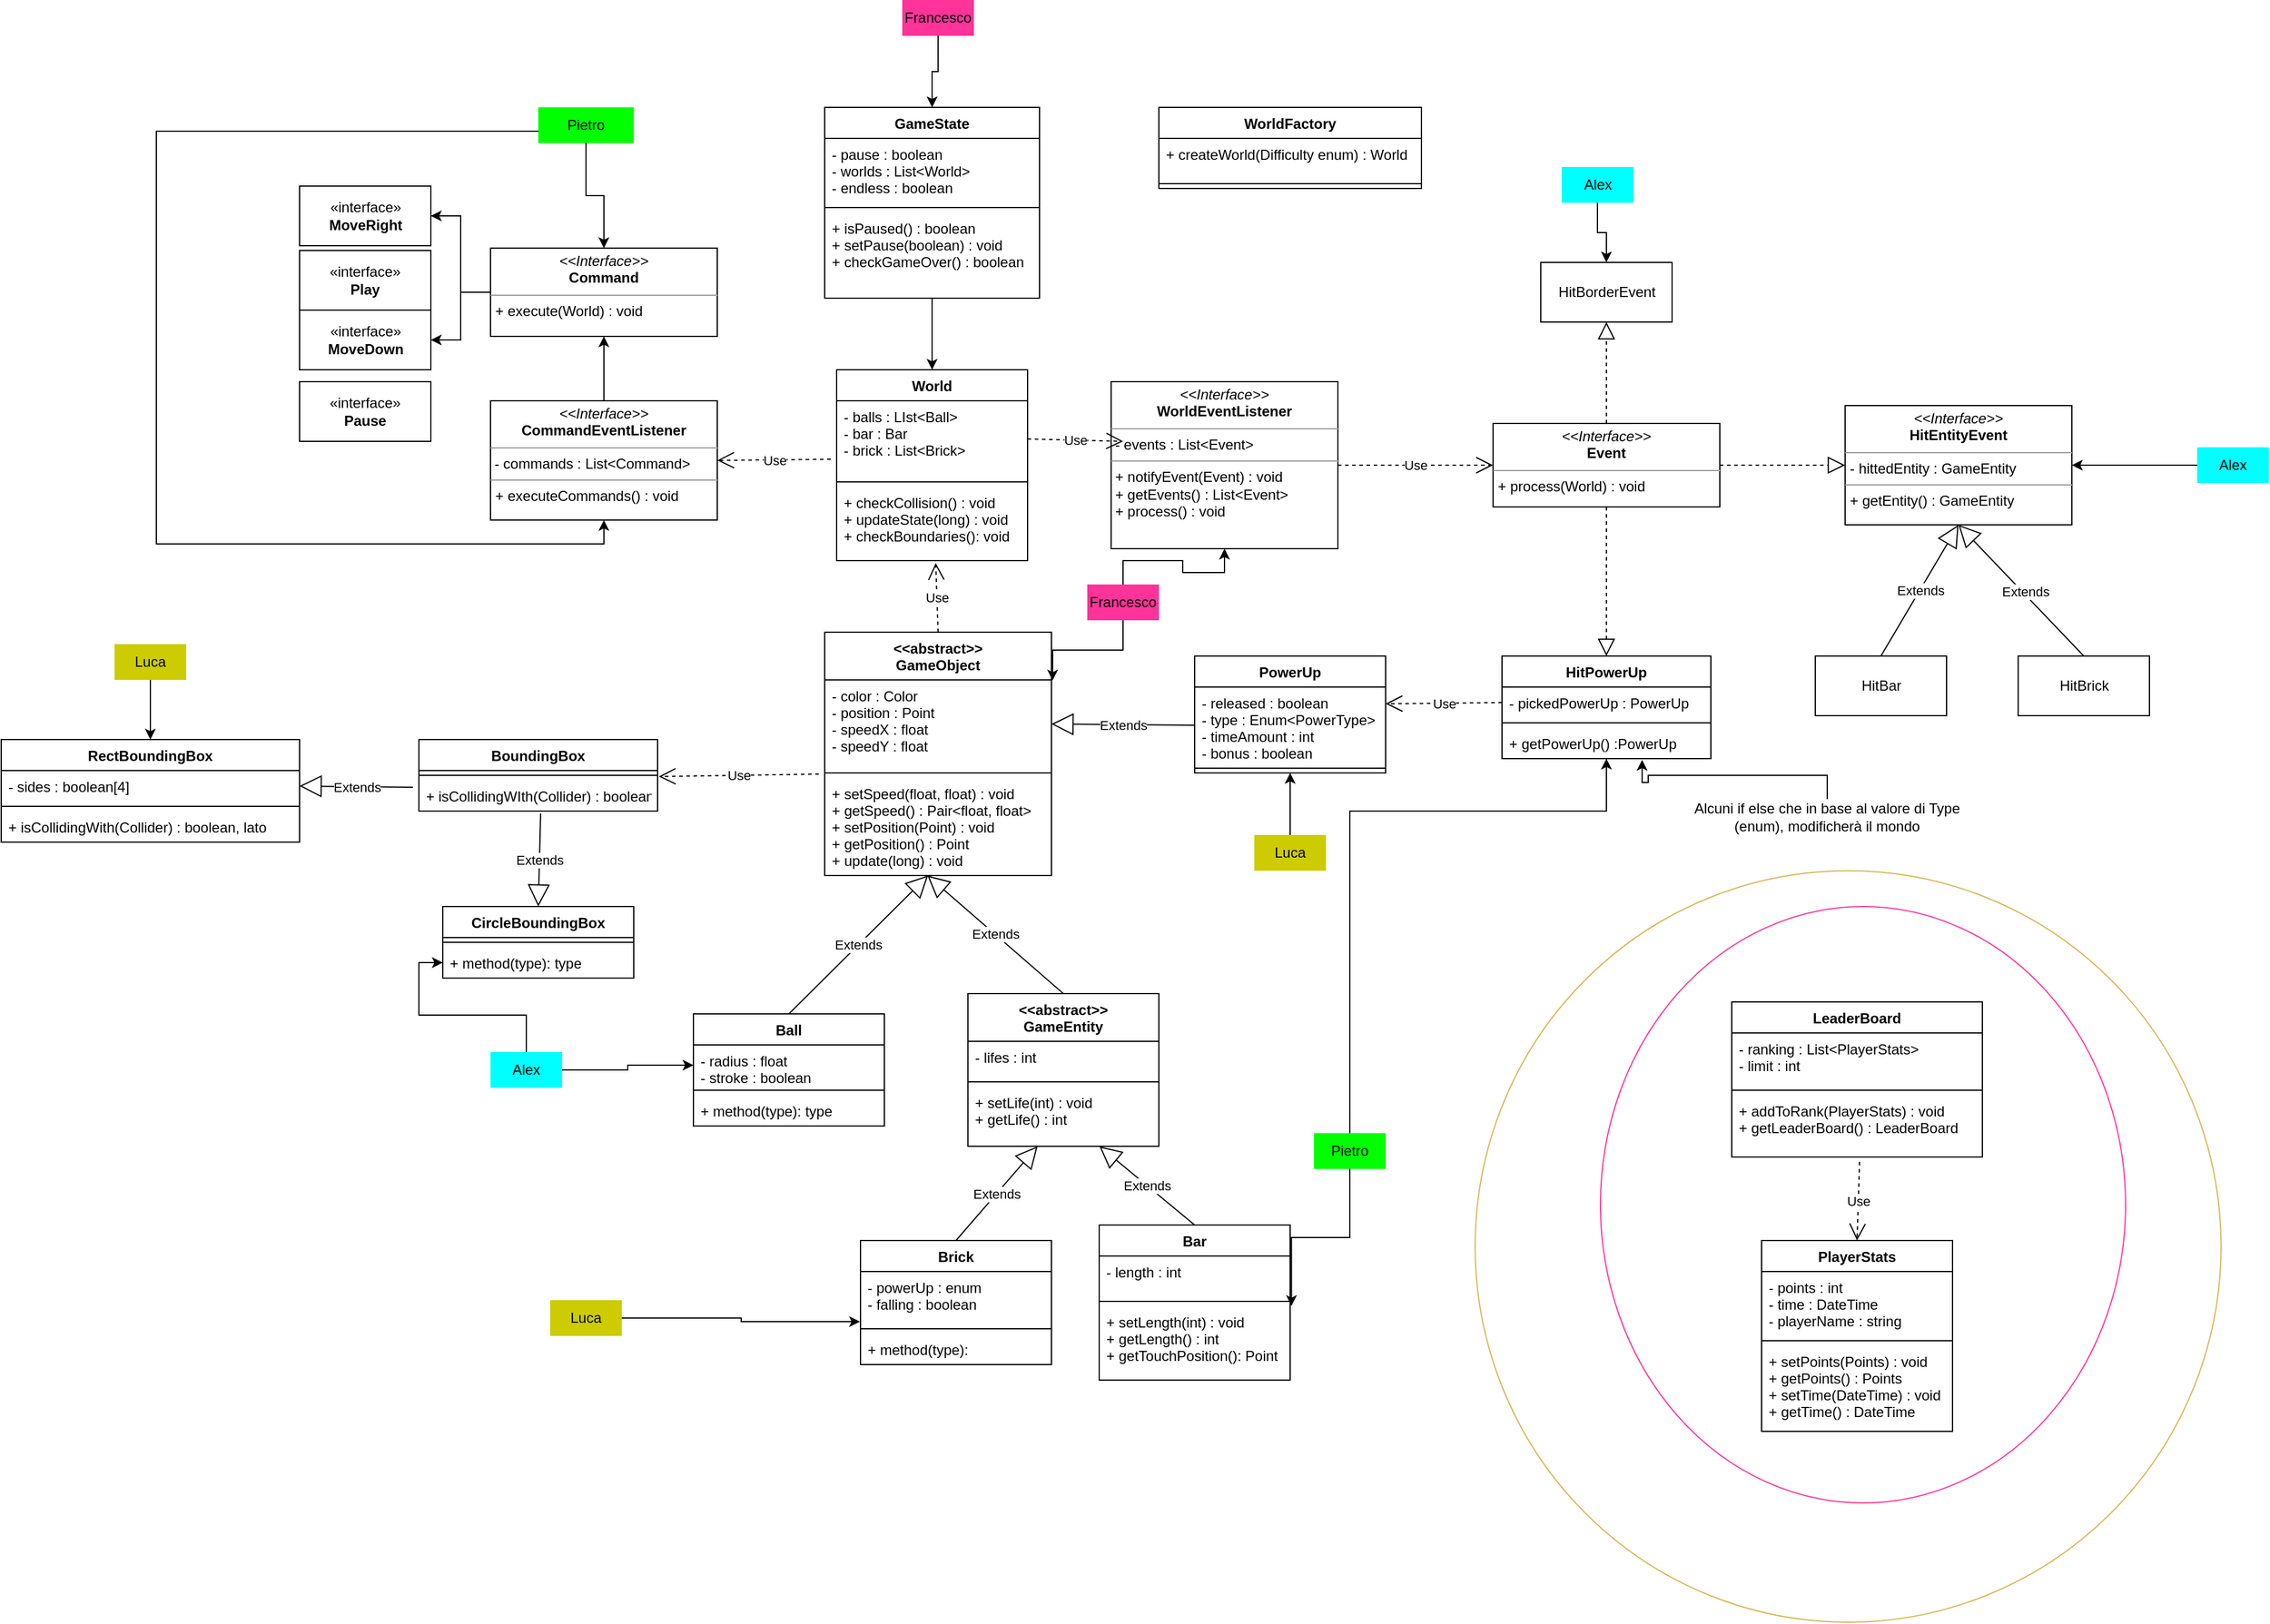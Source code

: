 <mxfile version="21.0.7" type="device"><diagram id="C5RBs43oDa-KdzZeNtuy" name="Page-1"><mxGraphModel dx="1861" dy="1583" grid="1" gridSize="10" guides="1" tooltips="1" connect="1" arrows="1" fold="1" page="1" pageScale="1" pageWidth="827" pageHeight="1169" math="0" shadow="0"><root><mxCell id="WIyWlLk6GJQsqaUBKTNV-0"/><mxCell id="WIyWlLk6GJQsqaUBKTNV-1" parent="WIyWlLk6GJQsqaUBKTNV-0"/><mxCell id="uUV1-nk6Dl47tZg2HMWH-4" value="Ball" style="swimlane;fontStyle=1;align=center;verticalAlign=top;childLayout=stackLayout;horizontal=1;startSize=26;horizontalStack=0;resizeParent=1;resizeParentMax=0;resizeLast=0;collapsible=1;marginBottom=0;" parent="WIyWlLk6GJQsqaUBKTNV-1" vertex="1"><mxGeometry x="-160" y="60" width="160" height="94" as="geometry"/></mxCell><mxCell id="uUV1-nk6Dl47tZg2HMWH-5" value="- radius : float&#xA;- stroke : boolean" style="text;strokeColor=none;fillColor=none;align=left;verticalAlign=top;spacingLeft=4;spacingRight=4;overflow=hidden;rotatable=0;points=[[0,0.5],[1,0.5]];portConstraint=eastwest;" parent="uUV1-nk6Dl47tZg2HMWH-4" vertex="1"><mxGeometry y="26" width="160" height="34" as="geometry"/></mxCell><mxCell id="uUV1-nk6Dl47tZg2HMWH-6" value="" style="line;strokeWidth=1;fillColor=none;align=left;verticalAlign=middle;spacingTop=-1;spacingLeft=3;spacingRight=3;rotatable=0;labelPosition=right;points=[];portConstraint=eastwest;strokeColor=inherit;" parent="uUV1-nk6Dl47tZg2HMWH-4" vertex="1"><mxGeometry y="60" width="160" height="8" as="geometry"/></mxCell><mxCell id="uUV1-nk6Dl47tZg2HMWH-7" value="+ method(type): type" style="text;strokeColor=none;fillColor=none;align=left;verticalAlign=top;spacingLeft=4;spacingRight=4;overflow=hidden;rotatable=0;points=[[0,0.5],[1,0.5]];portConstraint=eastwest;" parent="uUV1-nk6Dl47tZg2HMWH-4" vertex="1"><mxGeometry y="68" width="160" height="26" as="geometry"/></mxCell><mxCell id="uUV1-nk6Dl47tZg2HMWH-8" value="Bar" style="swimlane;fontStyle=1;align=center;verticalAlign=top;childLayout=stackLayout;horizontal=1;startSize=26;horizontalStack=0;resizeParent=1;resizeParentMax=0;resizeLast=0;collapsible=1;marginBottom=0;" parent="WIyWlLk6GJQsqaUBKTNV-1" vertex="1"><mxGeometry x="180" y="237" width="160" height="130" as="geometry"/></mxCell><mxCell id="uUV1-nk6Dl47tZg2HMWH-9" value="- length : int" style="text;strokeColor=none;fillColor=none;align=left;verticalAlign=top;spacingLeft=4;spacingRight=4;overflow=hidden;rotatable=0;points=[[0,0.5],[1,0.5]];portConstraint=eastwest;" parent="uUV1-nk6Dl47tZg2HMWH-8" vertex="1"><mxGeometry y="26" width="160" height="34" as="geometry"/></mxCell><mxCell id="uUV1-nk6Dl47tZg2HMWH-10" value="" style="line;strokeWidth=1;fillColor=none;align=left;verticalAlign=middle;spacingTop=-1;spacingLeft=3;spacingRight=3;rotatable=0;labelPosition=right;points=[];portConstraint=eastwest;strokeColor=inherit;" parent="uUV1-nk6Dl47tZg2HMWH-8" vertex="1"><mxGeometry y="60" width="160" height="8" as="geometry"/></mxCell><mxCell id="uUV1-nk6Dl47tZg2HMWH-11" value="+ setLength(int) : void&#xA;+ getLength() : int&#xA;+ getTouchPosition(): Point&#xA;" style="text;strokeColor=none;fillColor=none;align=left;verticalAlign=top;spacingLeft=4;spacingRight=4;overflow=hidden;rotatable=0;points=[[0,0.5],[1,0.5]];portConstraint=eastwest;" parent="uUV1-nk6Dl47tZg2HMWH-8" vertex="1"><mxGeometry y="68" width="160" height="62" as="geometry"/></mxCell><mxCell id="uUV1-nk6Dl47tZg2HMWH-12" value="Brick" style="swimlane;fontStyle=1;align=center;verticalAlign=top;childLayout=stackLayout;horizontal=1;startSize=26;horizontalStack=0;resizeParent=1;resizeParentMax=0;resizeLast=0;collapsible=1;marginBottom=0;" parent="WIyWlLk6GJQsqaUBKTNV-1" vertex="1"><mxGeometry x="-20" y="250" width="160" height="104" as="geometry"/></mxCell><mxCell id="uUV1-nk6Dl47tZg2HMWH-13" value="- powerUp : enum&#xA;- falling : boolean" style="text;strokeColor=none;fillColor=none;align=left;verticalAlign=top;spacingLeft=4;spacingRight=4;overflow=hidden;rotatable=0;points=[[0,0.5],[1,0.5]];portConstraint=eastwest;" parent="uUV1-nk6Dl47tZg2HMWH-12" vertex="1"><mxGeometry y="26" width="160" height="44" as="geometry"/></mxCell><mxCell id="uUV1-nk6Dl47tZg2HMWH-14" value="" style="line;strokeWidth=1;fillColor=none;align=left;verticalAlign=middle;spacingTop=-1;spacingLeft=3;spacingRight=3;rotatable=0;labelPosition=right;points=[];portConstraint=eastwest;strokeColor=inherit;" parent="uUV1-nk6Dl47tZg2HMWH-12" vertex="1"><mxGeometry y="70" width="160" height="8" as="geometry"/></mxCell><mxCell id="uUV1-nk6Dl47tZg2HMWH-15" value="+ method(type): " style="text;strokeColor=none;fillColor=none;align=left;verticalAlign=top;spacingLeft=4;spacingRight=4;overflow=hidden;rotatable=0;points=[[0,0.5],[1,0.5]];portConstraint=eastwest;" parent="uUV1-nk6Dl47tZg2HMWH-12" vertex="1"><mxGeometry y="78" width="160" height="26" as="geometry"/></mxCell><mxCell id="uUV1-nk6Dl47tZg2HMWH-24" value="World" style="swimlane;fontStyle=1;align=center;verticalAlign=top;childLayout=stackLayout;horizontal=1;startSize=26;horizontalStack=0;resizeParent=1;resizeParentMax=0;resizeLast=0;collapsible=1;marginBottom=0;" parent="WIyWlLk6GJQsqaUBKTNV-1" vertex="1"><mxGeometry x="-40" y="-480" width="160" height="160" as="geometry"/></mxCell><mxCell id="uUV1-nk6Dl47tZg2HMWH-25" value="- balls : LIst&lt;Ball&gt;&#xA;- bar : Bar&#xA;- brick : List&lt;Brick&gt;&#xA;" style="text;strokeColor=none;fillColor=none;align=left;verticalAlign=top;spacingLeft=4;spacingRight=4;overflow=hidden;rotatable=0;points=[[0,0.5],[1,0.5]];portConstraint=eastwest;" parent="uUV1-nk6Dl47tZg2HMWH-24" vertex="1"><mxGeometry y="26" width="160" height="64" as="geometry"/></mxCell><mxCell id="uUV1-nk6Dl47tZg2HMWH-26" value="" style="line;strokeWidth=1;fillColor=none;align=left;verticalAlign=middle;spacingTop=-1;spacingLeft=3;spacingRight=3;rotatable=0;labelPosition=right;points=[];portConstraint=eastwest;strokeColor=inherit;" parent="uUV1-nk6Dl47tZg2HMWH-24" vertex="1"><mxGeometry y="90" width="160" height="8" as="geometry"/></mxCell><mxCell id="uUV1-nk6Dl47tZg2HMWH-27" value="+ checkCollision() : void&#xA;+ updateState(long) : void&#xA;+ checkBoundaries(): void&#xA;" style="text;strokeColor=none;fillColor=none;align=left;verticalAlign=top;spacingLeft=4;spacingRight=4;overflow=hidden;rotatable=0;points=[[0,0.5],[1,0.5]];portConstraint=eastwest;" parent="uUV1-nk6Dl47tZg2HMWH-24" vertex="1"><mxGeometry y="98" width="160" height="62" as="geometry"/></mxCell><mxCell id="uUV1-nk6Dl47tZg2HMWH-28" value="BoundingBox" style="swimlane;fontStyle=1;align=center;verticalAlign=top;childLayout=stackLayout;horizontal=1;startSize=26;horizontalStack=0;resizeParent=1;resizeParentMax=0;resizeLast=0;collapsible=1;marginBottom=0;" parent="WIyWlLk6GJQsqaUBKTNV-1" vertex="1"><mxGeometry x="-390" y="-170" width="200" height="60" as="geometry"/></mxCell><mxCell id="uUV1-nk6Dl47tZg2HMWH-30" value="" style="line;strokeWidth=1;fillColor=none;align=left;verticalAlign=middle;spacingTop=-1;spacingLeft=3;spacingRight=3;rotatable=0;labelPosition=right;points=[];portConstraint=eastwest;strokeColor=inherit;" parent="uUV1-nk6Dl47tZg2HMWH-28" vertex="1"><mxGeometry y="26" width="200" height="8" as="geometry"/></mxCell><mxCell id="uUV1-nk6Dl47tZg2HMWH-31" value="+ isCollidingWIth(Collider) : boolean" style="text;strokeColor=none;fillColor=none;align=left;verticalAlign=top;spacingLeft=4;spacingRight=4;overflow=hidden;rotatable=0;points=[[0,0.5],[1,0.5]];portConstraint=eastwest;" parent="uUV1-nk6Dl47tZg2HMWH-28" vertex="1"><mxGeometry y="34" width="200" height="26" as="geometry"/></mxCell><mxCell id="9kNVOSYjErNBZkf3UtEW-0" value="&lt;&lt;abstract&gt;&gt;&#xA;GameObject" style="swimlane;fontStyle=1;align=center;verticalAlign=top;childLayout=stackLayout;horizontal=1;startSize=40;horizontalStack=0;resizeParent=1;resizeParentMax=0;resizeLast=0;collapsible=1;marginBottom=0;" parent="WIyWlLk6GJQsqaUBKTNV-1" vertex="1"><mxGeometry x="-50" y="-260" width="190" height="204" as="geometry"/></mxCell><mxCell id="9kNVOSYjErNBZkf3UtEW-1" value="- color : Color&#xA;- position : Point&#xA;- speedX : float&#xA;- speedY : float&#xA;&#xA;" style="text;strokeColor=none;fillColor=none;align=left;verticalAlign=top;spacingLeft=4;spacingRight=4;overflow=hidden;rotatable=0;points=[[0,0.5],[1,0.5]];portConstraint=eastwest;" parent="9kNVOSYjErNBZkf3UtEW-0" vertex="1"><mxGeometry y="40" width="190" height="74" as="geometry"/></mxCell><mxCell id="9kNVOSYjErNBZkf3UtEW-2" value="" style="line;strokeWidth=1;fillColor=none;align=left;verticalAlign=middle;spacingTop=-1;spacingLeft=3;spacingRight=3;rotatable=0;labelPosition=right;points=[];portConstraint=eastwest;strokeColor=inherit;" parent="9kNVOSYjErNBZkf3UtEW-0" vertex="1"><mxGeometry y="114" width="190" height="8" as="geometry"/></mxCell><mxCell id="9kNVOSYjErNBZkf3UtEW-3" value="+ setSpeed(float, float) : void&#xA;+ getSpeed() : Pair&lt;float, float&gt;&#xA;+ setPosition(Point) : void&#xA;+ getPosition() : Point&#xA;+ update(long) : void&#xA;" style="text;strokeColor=none;fillColor=none;align=left;verticalAlign=top;spacingLeft=4;spacingRight=4;overflow=hidden;rotatable=0;points=[[0,0.5],[1,0.5]];portConstraint=eastwest;" parent="9kNVOSYjErNBZkf3UtEW-0" vertex="1"><mxGeometry y="122" width="190" height="82" as="geometry"/></mxCell><mxCell id="9kNVOSYjErNBZkf3UtEW-6" value="Extends" style="endArrow=block;endSize=16;endFill=0;html=1;rounded=0;entryX=0.456;entryY=1;entryDx=0;entryDy=0;entryPerimeter=0;exitX=0.5;exitY=0;exitDx=0;exitDy=0;" parent="WIyWlLk6GJQsqaUBKTNV-1" source="uUV1-nk6Dl47tZg2HMWH-4" target="9kNVOSYjErNBZkf3UtEW-3" edge="1"><mxGeometry width="160" relative="1" as="geometry"><mxPoint x="150" y="170" as="sourcePoint"/><mxPoint x="150" y="80" as="targetPoint"/></mxGeometry></mxCell><mxCell id="Vs3psLY_ln9j_j4ZhfQ8-46" style="edgeStyle=orthogonalEdgeStyle;rounded=0;orthogonalLoop=1;jettySize=auto;html=1;entryX=1;entryY=0.5;entryDx=0;entryDy=0;" parent="WIyWlLk6GJQsqaUBKTNV-1" source="9kNVOSYjErNBZkf3UtEW-13" target="Vs3psLY_ln9j_j4ZhfQ8-44" edge="1"><mxGeometry relative="1" as="geometry"><mxPoint x="-290" y="-758" as="targetPoint"/></mxGeometry></mxCell><mxCell id="Vs3psLY_ln9j_j4ZhfQ8-47" style="edgeStyle=orthogonalEdgeStyle;rounded=0;orthogonalLoop=1;jettySize=auto;html=1;entryX=1;entryY=0.5;entryDx=0;entryDy=0;" parent="WIyWlLk6GJQsqaUBKTNV-1" source="9kNVOSYjErNBZkf3UtEW-13" target="Vs3psLY_ln9j_j4ZhfQ8-45" edge="1"><mxGeometry relative="1" as="geometry"/></mxCell><mxCell id="9kNVOSYjErNBZkf3UtEW-13" value="&lt;p style=&quot;margin:0px;margin-top:4px;text-align:center;&quot;&gt;&lt;i&gt;&amp;lt;&amp;lt;Interface&amp;gt;&amp;gt;&lt;/i&gt;&lt;br&gt;&lt;b&gt;Command&lt;/b&gt;&lt;br&gt;&lt;/p&gt;&lt;hr size=&quot;1&quot;&gt;&lt;p style=&quot;margin:0px;margin-left:4px;&quot;&gt;+ execute(World) : void&lt;br&gt;&lt;/p&gt;" style="verticalAlign=top;align=left;overflow=fill;fontSize=12;fontFamily=Helvetica;html=1;" parent="WIyWlLk6GJQsqaUBKTNV-1" vertex="1"><mxGeometry x="-330" y="-582" width="190" height="74" as="geometry"/></mxCell><mxCell id="9kNVOSYjErNBZkf3UtEW-14" value="&lt;p style=&quot;margin:0px;margin-top:4px;text-align:center;&quot;&gt;&lt;i&gt;&amp;lt;&amp;lt;Interface&amp;gt;&amp;gt;&lt;/i&gt;&lt;br&gt;&lt;b&gt;Event&lt;/b&gt;&lt;br&gt;&lt;/p&gt;&lt;hr size=&quot;1&quot;&gt;&lt;p style=&quot;margin:0px;margin-left:4px;&quot;&gt;+ process(World) : void&lt;br&gt;&lt;/p&gt;" style="verticalAlign=top;align=left;overflow=fill;fontSize=12;fontFamily=Helvetica;html=1;" parent="WIyWlLk6GJQsqaUBKTNV-1" vertex="1"><mxGeometry x="510" y="-435" width="190" height="70" as="geometry"/></mxCell><mxCell id="9kNVOSYjErNBZkf3UtEW-15" value="PlayerStats" style="swimlane;fontStyle=1;align=center;verticalAlign=top;childLayout=stackLayout;horizontal=1;startSize=26;horizontalStack=0;resizeParent=1;resizeParentMax=0;resizeLast=0;collapsible=1;marginBottom=0;" parent="WIyWlLk6GJQsqaUBKTNV-1" vertex="1"><mxGeometry x="735" y="250" width="160" height="160" as="geometry"/></mxCell><mxCell id="9kNVOSYjErNBZkf3UtEW-16" value="- points : int&#xA;- time : DateTime&#xA;- playerName : string" style="text;strokeColor=none;fillColor=none;align=left;verticalAlign=top;spacingLeft=4;spacingRight=4;overflow=hidden;rotatable=0;points=[[0,0.5],[1,0.5]];portConstraint=eastwest;" parent="9kNVOSYjErNBZkf3UtEW-15" vertex="1"><mxGeometry y="26" width="160" height="54" as="geometry"/></mxCell><mxCell id="9kNVOSYjErNBZkf3UtEW-17" value="" style="line;strokeWidth=1;fillColor=none;align=left;verticalAlign=middle;spacingTop=-1;spacingLeft=3;spacingRight=3;rotatable=0;labelPosition=right;points=[];portConstraint=eastwest;strokeColor=inherit;" parent="9kNVOSYjErNBZkf3UtEW-15" vertex="1"><mxGeometry y="80" width="160" height="8" as="geometry"/></mxCell><mxCell id="9kNVOSYjErNBZkf3UtEW-18" value="+ setPoints(Points) : void&#xA;+ getPoints() : Points&#xA;+ setTime(DateTime) : void&#xA;+ getTime() : DateTime&#xA;" style="text;strokeColor=none;fillColor=none;align=left;verticalAlign=top;spacingLeft=4;spacingRight=4;overflow=hidden;rotatable=0;points=[[0,0.5],[1,0.5]];portConstraint=eastwest;" parent="9kNVOSYjErNBZkf3UtEW-15" vertex="1"><mxGeometry y="88" width="160" height="72" as="geometry"/></mxCell><mxCell id="9kNVOSYjErNBZkf3UtEW-20" value="LeaderBoard" style="swimlane;fontStyle=1;align=center;verticalAlign=top;childLayout=stackLayout;horizontal=1;startSize=26;horizontalStack=0;resizeParent=1;resizeParentMax=0;resizeLast=0;collapsible=1;marginBottom=0;" parent="WIyWlLk6GJQsqaUBKTNV-1" vertex="1"><mxGeometry x="710" y="50" width="210" height="130" as="geometry"/></mxCell><mxCell id="9kNVOSYjErNBZkf3UtEW-21" value="- ranking : List&lt;PlayerStats&gt;&#xA;- limit : int&#xA;" style="text;strokeColor=none;fillColor=none;align=left;verticalAlign=top;spacingLeft=4;spacingRight=4;overflow=hidden;rotatable=0;points=[[0,0.5],[1,0.5]];portConstraint=eastwest;" parent="9kNVOSYjErNBZkf3UtEW-20" vertex="1"><mxGeometry y="26" width="210" height="44" as="geometry"/></mxCell><mxCell id="9kNVOSYjErNBZkf3UtEW-22" value="" style="line;strokeWidth=1;fillColor=none;align=left;verticalAlign=middle;spacingTop=-1;spacingLeft=3;spacingRight=3;rotatable=0;labelPosition=right;points=[];portConstraint=eastwest;strokeColor=inherit;" parent="9kNVOSYjErNBZkf3UtEW-20" vertex="1"><mxGeometry y="70" width="210" height="8" as="geometry"/></mxCell><mxCell id="9kNVOSYjErNBZkf3UtEW-23" value="+ addToRank(PlayerStats) : void&#xA;+ getLeaderBoard() : LeaderBoard&#xA;" style="text;strokeColor=none;fillColor=none;align=left;verticalAlign=top;spacingLeft=4;spacingRight=4;overflow=hidden;rotatable=0;points=[[0,0.5],[1,0.5]];portConstraint=eastwest;" parent="9kNVOSYjErNBZkf3UtEW-20" vertex="1"><mxGeometry y="78" width="210" height="52" as="geometry"/></mxCell><mxCell id="9kNVOSYjErNBZkf3UtEW-24" value="Use" style="endArrow=open;endSize=12;dashed=1;html=1;rounded=0;exitX=0.51;exitY=1.077;exitDx=0;exitDy=0;exitPerimeter=0;entryX=0.5;entryY=0;entryDx=0;entryDy=0;" parent="WIyWlLk6GJQsqaUBKTNV-1" source="9kNVOSYjErNBZkf3UtEW-23" target="9kNVOSYjErNBZkf3UtEW-15" edge="1"><mxGeometry width="160" relative="1" as="geometry"><mxPoint x="615" y="230" as="sourcePoint"/><mxPoint x="775" y="230" as="targetPoint"/></mxGeometry></mxCell><mxCell id="9kNVOSYjErNBZkf3UtEW-25" value="&lt;&lt;abstract&gt;&gt;&#xA;GameEntity" style="swimlane;fontStyle=1;align=center;verticalAlign=top;childLayout=stackLayout;horizontal=1;startSize=40;horizontalStack=0;resizeParent=1;resizeParentMax=0;resizeLast=0;collapsible=1;marginBottom=0;" parent="WIyWlLk6GJQsqaUBKTNV-1" vertex="1"><mxGeometry x="70" y="43" width="160" height="128" as="geometry"/></mxCell><mxCell id="9kNVOSYjErNBZkf3UtEW-26" value="- lifes : int" style="text;strokeColor=none;fillColor=none;align=left;verticalAlign=top;spacingLeft=4;spacingRight=4;overflow=hidden;rotatable=0;points=[[0,0.5],[1,0.5]];portConstraint=eastwest;" parent="9kNVOSYjErNBZkf3UtEW-25" vertex="1"><mxGeometry y="40" width="160" height="30" as="geometry"/></mxCell><mxCell id="9kNVOSYjErNBZkf3UtEW-27" value="" style="line;strokeWidth=1;fillColor=none;align=left;verticalAlign=middle;spacingTop=-1;spacingLeft=3;spacingRight=3;rotatable=0;labelPosition=right;points=[];portConstraint=eastwest;strokeColor=inherit;" parent="9kNVOSYjErNBZkf3UtEW-25" vertex="1"><mxGeometry y="70" width="160" height="8" as="geometry"/></mxCell><mxCell id="9kNVOSYjErNBZkf3UtEW-28" value="+ setLife(int) : void&#xA;+ getLife() : int&#xA;" style="text;strokeColor=none;fillColor=none;align=left;verticalAlign=top;spacingLeft=4;spacingRight=4;overflow=hidden;rotatable=0;points=[[0,0.5],[1,0.5]];portConstraint=eastwest;" parent="9kNVOSYjErNBZkf3UtEW-25" vertex="1"><mxGeometry y="78" width="160" height="50" as="geometry"/></mxCell><mxCell id="9kNVOSYjErNBZkf3UtEW-29" value="Extends" style="endArrow=block;endSize=16;endFill=0;html=1;rounded=0;exitX=0.5;exitY=0;exitDx=0;exitDy=0;entryX=0.453;entryY=1;entryDx=0;entryDy=0;entryPerimeter=0;" parent="WIyWlLk6GJQsqaUBKTNV-1" source="9kNVOSYjErNBZkf3UtEW-25" target="9kNVOSYjErNBZkf3UtEW-3" edge="1"><mxGeometry width="160" relative="1" as="geometry"><mxPoint x="310" y="330" as="sourcePoint"/><mxPoint x="470" y="330" as="targetPoint"/></mxGeometry></mxCell><mxCell id="9kNVOSYjErNBZkf3UtEW-30" value="Extends" style="endArrow=block;endSize=16;endFill=0;html=1;rounded=0;exitX=0.5;exitY=0;exitDx=0;exitDy=0;" parent="WIyWlLk6GJQsqaUBKTNV-1" source="uUV1-nk6Dl47tZg2HMWH-12" target="9kNVOSYjErNBZkf3UtEW-28" edge="1"><mxGeometry width="160" relative="1" as="geometry"><mxPoint x="470" y="350" as="sourcePoint"/><mxPoint x="276" y="280" as="targetPoint"/></mxGeometry></mxCell><mxCell id="9kNVOSYjErNBZkf3UtEW-31" value="Extends" style="endArrow=block;endSize=16;endFill=0;html=1;rounded=0;exitX=0.5;exitY=0;exitDx=0;exitDy=0;" parent="WIyWlLk6GJQsqaUBKTNV-1" source="uUV1-nk6Dl47tZg2HMWH-8" target="9kNVOSYjErNBZkf3UtEW-28" edge="1"><mxGeometry width="160" relative="1" as="geometry"><mxPoint x="834" y="350" as="sourcePoint"/><mxPoint x="640" y="280" as="targetPoint"/></mxGeometry></mxCell><mxCell id="9kNVOSYjErNBZkf3UtEW-32" value="RectBoundingBox" style="swimlane;fontStyle=1;align=center;verticalAlign=top;childLayout=stackLayout;horizontal=1;startSize=26;horizontalStack=0;resizeParent=1;resizeParentMax=0;resizeLast=0;collapsible=1;marginBottom=0;" parent="WIyWlLk6GJQsqaUBKTNV-1" vertex="1"><mxGeometry x="-740" y="-170" width="250" height="86" as="geometry"/></mxCell><mxCell id="9kNVOSYjErNBZkf3UtEW-33" value="- sides : boolean[4]" style="text;strokeColor=none;fillColor=none;align=left;verticalAlign=top;spacingLeft=4;spacingRight=4;overflow=hidden;rotatable=0;points=[[0,0.5],[1,0.5]];portConstraint=eastwest;" parent="9kNVOSYjErNBZkf3UtEW-32" vertex="1"><mxGeometry y="26" width="250" height="26" as="geometry"/></mxCell><mxCell id="9kNVOSYjErNBZkf3UtEW-34" value="" style="line;strokeWidth=1;fillColor=none;align=left;verticalAlign=middle;spacingTop=-1;spacingLeft=3;spacingRight=3;rotatable=0;labelPosition=right;points=[];portConstraint=eastwest;strokeColor=inherit;" parent="9kNVOSYjErNBZkf3UtEW-32" vertex="1"><mxGeometry y="52" width="250" height="8" as="geometry"/></mxCell><mxCell id="9kNVOSYjErNBZkf3UtEW-35" value="+ isCollidingWith(Collider) : boolean, lato" style="text;strokeColor=none;fillColor=none;align=left;verticalAlign=top;spacingLeft=4;spacingRight=4;overflow=hidden;rotatable=0;points=[[0,0.5],[1,0.5]];portConstraint=eastwest;" parent="9kNVOSYjErNBZkf3UtEW-32" vertex="1"><mxGeometry y="60" width="250" height="26" as="geometry"/></mxCell><mxCell id="9kNVOSYjErNBZkf3UtEW-36" value="Extends" style="endArrow=block;endSize=16;endFill=0;html=1;rounded=0;exitX=-0.025;exitY=0.231;exitDx=0;exitDy=0;entryX=1;entryY=0.5;entryDx=0;entryDy=0;exitPerimeter=0;" parent="WIyWlLk6GJQsqaUBKTNV-1" source="uUV1-nk6Dl47tZg2HMWH-31" target="9kNVOSYjErNBZkf3UtEW-33" edge="1"><mxGeometry width="160" relative="1" as="geometry"><mxPoint x="369" y="25" as="sourcePoint"/><mxPoint x="175" y="-45" as="targetPoint"/></mxGeometry></mxCell><mxCell id="9kNVOSYjErNBZkf3UtEW-37" value="Use" style="endArrow=open;endSize=12;dashed=1;html=1;rounded=0;exitX=-0.026;exitY=-0.037;exitDx=0;exitDy=0;exitPerimeter=0;entryX=1.005;entryY=-0.115;entryDx=0;entryDy=0;entryPerimeter=0;" parent="WIyWlLk6GJQsqaUBKTNV-1" source="9kNVOSYjErNBZkf3UtEW-3" target="uUV1-nk6Dl47tZg2HMWH-31" edge="1"><mxGeometry width="160" relative="1" as="geometry"><mxPoint x="130" y="-50" as="sourcePoint"/><mxPoint x="290" y="-50" as="targetPoint"/></mxGeometry></mxCell><mxCell id="9kNVOSYjErNBZkf3UtEW-38" value="CircleBoundingBox" style="swimlane;fontStyle=1;align=center;verticalAlign=top;childLayout=stackLayout;horizontal=1;startSize=26;horizontalStack=0;resizeParent=1;resizeParentMax=0;resizeLast=0;collapsible=1;marginBottom=0;" parent="WIyWlLk6GJQsqaUBKTNV-1" vertex="1"><mxGeometry x="-370" y="-30" width="160" height="60" as="geometry"/></mxCell><mxCell id="9kNVOSYjErNBZkf3UtEW-40" value="" style="line;strokeWidth=1;fillColor=none;align=left;verticalAlign=middle;spacingTop=-1;spacingLeft=3;spacingRight=3;rotatable=0;labelPosition=right;points=[];portConstraint=eastwest;strokeColor=inherit;" parent="9kNVOSYjErNBZkf3UtEW-38" vertex="1"><mxGeometry y="26" width="160" height="8" as="geometry"/></mxCell><mxCell id="9kNVOSYjErNBZkf3UtEW-41" value="+ method(type): type" style="text;strokeColor=none;fillColor=none;align=left;verticalAlign=top;spacingLeft=4;spacingRight=4;overflow=hidden;rotatable=0;points=[[0,0.5],[1,0.5]];portConstraint=eastwest;" parent="9kNVOSYjErNBZkf3UtEW-38" vertex="1"><mxGeometry y="34" width="160" height="26" as="geometry"/></mxCell><mxCell id="9kNVOSYjErNBZkf3UtEW-42" value="Extends" style="endArrow=block;endSize=16;endFill=0;html=1;rounded=0;exitX=0.51;exitY=1.077;exitDx=0;exitDy=0;exitPerimeter=0;entryX=0.5;entryY=0;entryDx=0;entryDy=0;" parent="WIyWlLk6GJQsqaUBKTNV-1" source="uUV1-nk6Dl47tZg2HMWH-31" target="9kNVOSYjErNBZkf3UtEW-38" edge="1"><mxGeometry width="160" relative="1" as="geometry"><mxPoint x="40" y="160" as="sourcePoint"/><mxPoint x="80" y="70" as="targetPoint"/></mxGeometry></mxCell><mxCell id="9kNVOSYjErNBZkf3UtEW-43" value="PowerUp" style="swimlane;fontStyle=1;align=center;verticalAlign=top;childLayout=stackLayout;horizontal=1;startSize=26;horizontalStack=0;resizeParent=1;resizeParentMax=0;resizeLast=0;collapsible=1;marginBottom=0;" parent="WIyWlLk6GJQsqaUBKTNV-1" vertex="1"><mxGeometry x="260" y="-240" width="160" height="98" as="geometry"/></mxCell><mxCell id="9kNVOSYjErNBZkf3UtEW-44" value="- released : boolean&#xA;- type : Enum&lt;PowerType&gt;&#xA;- timeAmount : int&#xA;- bonus : boolean&#xA;" style="text;strokeColor=none;fillColor=none;align=left;verticalAlign=top;spacingLeft=4;spacingRight=4;overflow=hidden;rotatable=0;points=[[0,0.5],[1,0.5]];portConstraint=eastwest;" parent="9kNVOSYjErNBZkf3UtEW-43" vertex="1"><mxGeometry y="26" width="160" height="64" as="geometry"/></mxCell><mxCell id="9kNVOSYjErNBZkf3UtEW-45" value="" style="line;strokeWidth=1;fillColor=none;align=left;verticalAlign=middle;spacingTop=-1;spacingLeft=3;spacingRight=3;rotatable=0;labelPosition=right;points=[];portConstraint=eastwest;strokeColor=inherit;" parent="9kNVOSYjErNBZkf3UtEW-43" vertex="1"><mxGeometry y="90" width="160" height="8" as="geometry"/></mxCell><mxCell id="9kNVOSYjErNBZkf3UtEW-74" value="" style="endArrow=block;dashed=1;endFill=0;endSize=12;html=1;rounded=0;exitX=0.5;exitY=0;exitDx=0;exitDy=0;entryX=0.5;entryY=1;entryDx=0;entryDy=0;" parent="WIyWlLk6GJQsqaUBKTNV-1" source="9kNVOSYjErNBZkf3UtEW-14" target="Yzc1H7jXo0LEa-Na373U-5" edge="1"><mxGeometry width="160" relative="1" as="geometry"><mxPoint x="920" y="-330" as="sourcePoint"/><mxPoint x="520" y="-510" as="targetPoint"/></mxGeometry></mxCell><mxCell id="9kNVOSYjErNBZkf3UtEW-76" value="" style="endArrow=block;dashed=1;endFill=0;endSize=12;html=1;rounded=0;exitX=0.5;exitY=1;exitDx=0;exitDy=0;entryX=0.5;entryY=0;entryDx=0;entryDy=0;" parent="WIyWlLk6GJQsqaUBKTNV-1" source="9kNVOSYjErNBZkf3UtEW-14" target="Yzc1H7jXo0LEa-Na373U-6" edge="1"><mxGeometry width="160" relative="1" as="geometry"><mxPoint x="920" y="-330" as="sourcePoint"/><mxPoint x="185" y="-308" as="targetPoint"/></mxGeometry></mxCell><mxCell id="9kNVOSYjErNBZkf3UtEW-81" style="edgeStyle=orthogonalEdgeStyle;rounded=0;orthogonalLoop=1;jettySize=auto;html=1;" parent="WIyWlLk6GJQsqaUBKTNV-1" source="9kNVOSYjErNBZkf3UtEW-77" target="uUV1-nk6Dl47tZg2HMWH-24" edge="1"><mxGeometry relative="1" as="geometry"/></mxCell><mxCell id="9kNVOSYjErNBZkf3UtEW-77" value="GameState" style="swimlane;fontStyle=1;align=center;verticalAlign=top;childLayout=stackLayout;horizontal=1;startSize=26;horizontalStack=0;resizeParent=1;resizeParentMax=0;resizeLast=0;collapsible=1;marginBottom=0;" parent="WIyWlLk6GJQsqaUBKTNV-1" vertex="1"><mxGeometry x="-50" y="-700" width="180" height="160" as="geometry"/></mxCell><mxCell id="9kNVOSYjErNBZkf3UtEW-78" value="- pause : boolean&#xA;- worlds : List&lt;World&gt;&#xA;- endless : boolean&#xA;" style="text;strokeColor=none;fillColor=none;align=left;verticalAlign=top;spacingLeft=4;spacingRight=4;overflow=hidden;rotatable=0;points=[[0,0.5],[1,0.5]];portConstraint=eastwest;" parent="9kNVOSYjErNBZkf3UtEW-77" vertex="1"><mxGeometry y="26" width="180" height="54" as="geometry"/></mxCell><mxCell id="9kNVOSYjErNBZkf3UtEW-79" value="" style="line;strokeWidth=1;fillColor=none;align=left;verticalAlign=middle;spacingTop=-1;spacingLeft=3;spacingRight=3;rotatable=0;labelPosition=right;points=[];portConstraint=eastwest;strokeColor=inherit;" parent="9kNVOSYjErNBZkf3UtEW-77" vertex="1"><mxGeometry y="80" width="180" height="8" as="geometry"/></mxCell><mxCell id="9kNVOSYjErNBZkf3UtEW-80" value="+ isPaused() : boolean&#xA;+ setPause(boolean) : void&#xA;+ checkGameOver() : boolean&#xA;" style="text;strokeColor=none;fillColor=none;align=left;verticalAlign=top;spacingLeft=4;spacingRight=4;overflow=hidden;rotatable=0;points=[[0,0.5],[1,0.5]];portConstraint=eastwest;" parent="9kNVOSYjErNBZkf3UtEW-77" vertex="1"><mxGeometry y="88" width="180" height="72" as="geometry"/></mxCell><mxCell id="Vs3psLY_ln9j_j4ZhfQ8-36" value="" style="endArrow=block;dashed=1;endFill=0;endSize=12;html=1;rounded=0;exitX=1;exitY=0.5;exitDx=0;exitDy=0;entryX=0;entryY=0.5;entryDx=0;entryDy=0;" parent="WIyWlLk6GJQsqaUBKTNV-1" source="9kNVOSYjErNBZkf3UtEW-14" target="oIbo4NdYtdleUSR--pZ8-8" edge="1"><mxGeometry width="160" relative="1" as="geometry"><mxPoint x="980" y="-180" as="sourcePoint"/><mxPoint x="400" y="-221" as="targetPoint"/></mxGeometry></mxCell><mxCell id="Vs3psLY_ln9j_j4ZhfQ8-41" value="&lt;p style=&quot;margin:0px;margin-top:4px;text-align:center;&quot;&gt;&lt;i&gt;&amp;lt;&amp;lt;Interface&amp;gt;&amp;gt;&lt;/i&gt;&lt;br&gt;&lt;b&gt;WorldEventListener&lt;/b&gt;&lt;br&gt;&lt;/p&gt;&lt;hr size=&quot;1&quot;&gt;&amp;nbsp;- events : List&amp;lt;Event&amp;gt;&lt;br&gt;&lt;hr size=&quot;1&quot;&gt;&lt;div&gt;&amp;nbsp;+ notifyEvent(Event) : void&lt;/div&gt;&lt;div&gt;&amp;nbsp;+ getEvents() : List&amp;lt;Event&amp;gt;&lt;/div&gt;&lt;div&gt;&amp;nbsp;+ process() : void&lt;br&gt;&lt;/div&gt;" style="verticalAlign=top;align=left;overflow=fill;fontSize=12;fontFamily=Helvetica;html=1;" parent="WIyWlLk6GJQsqaUBKTNV-1" vertex="1"><mxGeometry x="190" y="-470" width="190" height="140" as="geometry"/></mxCell><mxCell id="Vs3psLY_ln9j_j4ZhfQ8-42" value="Use" style="endArrow=open;endSize=12;dashed=1;html=1;rounded=0;entryX=0;entryY=0.5;entryDx=0;entryDy=0;" parent="WIyWlLk6GJQsqaUBKTNV-1" target="9kNVOSYjErNBZkf3UtEW-14" edge="1"><mxGeometry width="160" relative="1" as="geometry"><mxPoint x="380" y="-400" as="sourcePoint"/><mxPoint x="270" y="-395" as="targetPoint"/></mxGeometry></mxCell><mxCell id="Vs3psLY_ln9j_j4ZhfQ8-44" value="«interface»&lt;br&gt;&lt;b&gt;MoveRight&lt;/b&gt;" style="html=1;" parent="WIyWlLk6GJQsqaUBKTNV-1" vertex="1"><mxGeometry x="-490" y="-634" width="110" height="50" as="geometry"/></mxCell><mxCell id="Vs3psLY_ln9j_j4ZhfQ8-45" value="«interface»&lt;br&gt;&lt;b&gt;MoveDown&lt;/b&gt;" style="html=1;" parent="WIyWlLk6GJQsqaUBKTNV-1" vertex="1"><mxGeometry x="-490" y="-530" width="110" height="50" as="geometry"/></mxCell><mxCell id="Vs3psLY_ln9j_j4ZhfQ8-49" style="edgeStyle=orthogonalEdgeStyle;rounded=0;orthogonalLoop=1;jettySize=auto;html=1;" parent="WIyWlLk6GJQsqaUBKTNV-1" source="Vs3psLY_ln9j_j4ZhfQ8-48" target="9kNVOSYjErNBZkf3UtEW-13" edge="1"><mxGeometry relative="1" as="geometry"/></mxCell><mxCell id="Vs3psLY_ln9j_j4ZhfQ8-48" value="&lt;p style=&quot;margin:0px;margin-top:4px;text-align:center;&quot;&gt;&lt;i&gt;&amp;lt;&amp;lt;Interface&amp;gt;&amp;gt;&lt;/i&gt;&lt;br&gt;&lt;b&gt;CommandEventListener&lt;/b&gt;&lt;br&gt;&lt;/p&gt;&lt;hr size=&quot;1&quot;&gt;&amp;nbsp;- commands : List&amp;lt;Command&amp;gt;&lt;br&gt;&lt;hr size=&quot;1&quot;&gt;&lt;p style=&quot;margin:0px;margin-left:4px;&quot;&gt;+ executeCommands() : void&lt;br&gt;&lt;/p&gt;" style="verticalAlign=top;align=left;overflow=fill;fontSize=12;fontFamily=Helvetica;html=1;" parent="WIyWlLk6GJQsqaUBKTNV-1" vertex="1"><mxGeometry x="-330" y="-454" width="190" height="100" as="geometry"/></mxCell><mxCell id="oIbo4NdYtdleUSR--pZ8-4" value="HitBar" style="html=1;" parent="WIyWlLk6GJQsqaUBKTNV-1" vertex="1"><mxGeometry x="780" y="-240" width="110" height="50" as="geometry"/></mxCell><mxCell id="oIbo4NdYtdleUSR--pZ8-5" value="HitBrick" style="html=1;" parent="WIyWlLk6GJQsqaUBKTNV-1" vertex="1"><mxGeometry x="950" y="-240" width="110" height="50" as="geometry"/></mxCell><mxCell id="oIbo4NdYtdleUSR--pZ8-7" value="Use" style="endArrow=open;endSize=12;dashed=1;html=1;rounded=0;exitX=1;exitY=0.5;exitDx=0;exitDy=0;" parent="WIyWlLk6GJQsqaUBKTNV-1" source="uUV1-nk6Dl47tZg2HMWH-25" edge="1"><mxGeometry width="160" relative="1" as="geometry"><mxPoint x="-175" y="-290" as="sourcePoint"/><mxPoint x="200" y="-420" as="targetPoint"/></mxGeometry></mxCell><mxCell id="oIbo4NdYtdleUSR--pZ8-8" value="&lt;p style=&quot;margin:0px;margin-top:4px;text-align:center;&quot;&gt;&lt;i&gt;&amp;lt;&amp;lt;Interface&amp;gt;&amp;gt;&lt;/i&gt;&lt;br&gt;&lt;b&gt;HitEntityEvent&lt;/b&gt;&lt;br&gt;&lt;/p&gt;&lt;hr size=&quot;1&quot;&gt;&lt;p style=&quot;margin:0px;margin-left:4px;&quot;&gt;- hittedEntity : GameEntity&lt;br&gt;&lt;/p&gt;&lt;hr size=&quot;1&quot;&gt;&lt;p style=&quot;margin:0px;margin-left:4px;&quot;&gt;+ getEntity() : GameEntity&lt;br&gt;&lt;/p&gt;" style="verticalAlign=top;align=left;overflow=fill;fontSize=12;fontFamily=Helvetica;html=1;" parent="WIyWlLk6GJQsqaUBKTNV-1" vertex="1"><mxGeometry x="805" y="-450" width="190" height="100" as="geometry"/></mxCell><mxCell id="oIbo4NdYtdleUSR--pZ8-9" value="Extends" style="endArrow=block;endSize=16;endFill=0;html=1;rounded=0;exitX=0.5;exitY=0;exitDx=0;exitDy=0;entryX=0.5;entryY=1;entryDx=0;entryDy=0;" parent="WIyWlLk6GJQsqaUBKTNV-1" source="oIbo4NdYtdleUSR--pZ8-4" target="oIbo4NdYtdleUSR--pZ8-8" edge="1"><mxGeometry width="160" relative="1" as="geometry"><mxPoint x="-155" y="-240" as="sourcePoint"/><mxPoint x="415" y="-156.5" as="targetPoint"/></mxGeometry></mxCell><mxCell id="oIbo4NdYtdleUSR--pZ8-10" value="Extends" style="endArrow=block;endSize=16;endFill=0;html=1;rounded=0;entryX=0.5;entryY=1;entryDx=0;entryDy=0;exitX=0.5;exitY=0;exitDx=0;exitDy=0;" parent="WIyWlLk6GJQsqaUBKTNV-1" source="oIbo4NdYtdleUSR--pZ8-5" target="oIbo4NdYtdleUSR--pZ8-8" edge="1"><mxGeometry x="-0.041" y="-2" width="160" relative="1" as="geometry"><mxPoint x="750" y="-280" as="sourcePoint"/><mxPoint x="600" y="-170" as="targetPoint"/><mxPoint as="offset"/></mxGeometry></mxCell><mxCell id="oIbo4NdYtdleUSR--pZ8-12" value="Use" style="endArrow=open;endSize=12;dashed=1;html=1;rounded=0;exitX=-0.031;exitY=0.766;exitDx=0;exitDy=0;exitPerimeter=0;entryX=1;entryY=0.5;entryDx=0;entryDy=0;" parent="WIyWlLk6GJQsqaUBKTNV-1" source="uUV1-nk6Dl47tZg2HMWH-25" target="Vs3psLY_ln9j_j4ZhfQ8-48" edge="1"><mxGeometry width="160" relative="1" as="geometry"><mxPoint x="-100" y="-510" as="sourcePoint"/><mxPoint x="60" y="-510" as="targetPoint"/></mxGeometry></mxCell><mxCell id="oIbo4NdYtdleUSR--pZ8-13" value="Use" style="endArrow=open;endSize=12;dashed=1;html=1;rounded=0;exitX=0.5;exitY=0;exitDx=0;exitDy=0;entryX=0.519;entryY=1.032;entryDx=0;entryDy=0;entryPerimeter=0;" parent="WIyWlLk6GJQsqaUBKTNV-1" source="9kNVOSYjErNBZkf3UtEW-0" target="uUV1-nk6Dl47tZg2HMWH-27" edge="1"><mxGeometry width="160" relative="1" as="geometry"><mxPoint x="210" y="-170" as="sourcePoint"/><mxPoint x="370" y="-170" as="targetPoint"/></mxGeometry></mxCell><mxCell id="Yzc1H7jXo0LEa-Na373U-0" value="WorldFactory" style="swimlane;fontStyle=1;align=center;verticalAlign=top;childLayout=stackLayout;horizontal=1;startSize=26;horizontalStack=0;resizeParent=1;resizeParentMax=0;resizeLast=0;collapsible=1;marginBottom=0;" parent="WIyWlLk6GJQsqaUBKTNV-1" vertex="1"><mxGeometry x="230" y="-700" width="220" height="68" as="geometry"/></mxCell><mxCell id="Yzc1H7jXo0LEa-Na373U-1" value="+ createWorld(Difficulty enum) : World" style="text;strokeColor=none;fillColor=none;align=left;verticalAlign=top;spacingLeft=4;spacingRight=4;overflow=hidden;rotatable=0;points=[[0,0.5],[1,0.5]];portConstraint=eastwest;" parent="Yzc1H7jXo0LEa-Na373U-0" vertex="1"><mxGeometry y="26" width="220" height="34" as="geometry"/></mxCell><mxCell id="Yzc1H7jXo0LEa-Na373U-2" value="" style="line;strokeWidth=1;fillColor=none;align=left;verticalAlign=middle;spacingTop=-1;spacingLeft=3;spacingRight=3;rotatable=0;labelPosition=right;points=[];portConstraint=eastwest;strokeColor=inherit;" parent="Yzc1H7jXo0LEa-Na373U-0" vertex="1"><mxGeometry y="60" width="220" height="8" as="geometry"/></mxCell><mxCell id="Yzc1H7jXo0LEa-Na373U-5" value="&lt;div&gt;HitBorderEvent&lt;/div&gt;" style="html=1;" parent="WIyWlLk6GJQsqaUBKTNV-1" vertex="1"><mxGeometry x="550" y="-570" width="110" height="50" as="geometry"/></mxCell><mxCell id="Yzc1H7jXo0LEa-Na373U-6" value="HitPowerUp" style="swimlane;fontStyle=1;align=center;verticalAlign=top;childLayout=stackLayout;horizontal=1;startSize=26;horizontalStack=0;resizeParent=1;resizeParentMax=0;resizeLast=0;collapsible=1;marginBottom=0;" parent="WIyWlLk6GJQsqaUBKTNV-1" vertex="1"><mxGeometry x="517.5" y="-240" width="175" height="86" as="geometry"/></mxCell><mxCell id="Yzc1H7jXo0LEa-Na373U-7" value="- pickedPowerUp : PowerUp" style="text;strokeColor=none;fillColor=none;align=left;verticalAlign=top;spacingLeft=4;spacingRight=4;overflow=hidden;rotatable=0;points=[[0,0.5],[1,0.5]];portConstraint=eastwest;" parent="Yzc1H7jXo0LEa-Na373U-6" vertex="1"><mxGeometry y="26" width="175" height="26" as="geometry"/></mxCell><mxCell id="Yzc1H7jXo0LEa-Na373U-8" value="" style="line;strokeWidth=1;fillColor=none;align=left;verticalAlign=middle;spacingTop=-1;spacingLeft=3;spacingRight=3;rotatable=0;labelPosition=right;points=[];portConstraint=eastwest;strokeColor=inherit;" parent="Yzc1H7jXo0LEa-Na373U-6" vertex="1"><mxGeometry y="52" width="175" height="8" as="geometry"/></mxCell><mxCell id="Yzc1H7jXo0LEa-Na373U-9" value="+ getPowerUp() :PowerUp" style="text;strokeColor=none;fillColor=none;align=left;verticalAlign=top;spacingLeft=4;spacingRight=4;overflow=hidden;rotatable=0;points=[[0,0.5],[1,0.5]];portConstraint=eastwest;" parent="Yzc1H7jXo0LEa-Na373U-6" vertex="1"><mxGeometry y="60" width="175" height="26" as="geometry"/></mxCell><mxCell id="pmPDE8bNhrCPghZji6ob-5" style="edgeStyle=orthogonalEdgeStyle;rounded=0;orthogonalLoop=1;jettySize=auto;html=1;entryX=0.671;entryY=1.038;entryDx=0;entryDy=0;entryPerimeter=0;" edge="1" parent="WIyWlLk6GJQsqaUBKTNV-1" source="Yzc1H7jXo0LEa-Na373U-10" target="Yzc1H7jXo0LEa-Na373U-9"><mxGeometry relative="1" as="geometry"/></mxCell><mxCell id="Yzc1H7jXo0LEa-Na373U-10" value="Alcuni if else che in base al valore di Type (enum), modificherà il mondo" style="text;html=1;strokeColor=none;fillColor=none;align=center;verticalAlign=middle;whiteSpace=wrap;rounded=0;" parent="WIyWlLk6GJQsqaUBKTNV-1" vertex="1"><mxGeometry x="660" y="-120" width="260" height="30" as="geometry"/></mxCell><mxCell id="Yzc1H7jXo0LEa-Na373U-12" value="Extends" style="endArrow=block;endSize=16;endFill=0;html=1;rounded=0;exitX=0;exitY=0.5;exitDx=0;exitDy=0;entryX=1;entryY=0.5;entryDx=0;entryDy=0;" parent="WIyWlLk6GJQsqaUBKTNV-1" source="9kNVOSYjErNBZkf3UtEW-44" target="9kNVOSYjErNBZkf3UtEW-1" edge="1"><mxGeometry width="160" relative="1" as="geometry"><mxPoint x="170" y="-280" as="sourcePoint"/><mxPoint x="330" y="-280" as="targetPoint"/></mxGeometry></mxCell><mxCell id="Yzc1H7jXo0LEa-Na373U-14" value="Use" style="endArrow=open;endSize=12;dashed=1;html=1;rounded=0;exitX=0;exitY=0.5;exitDx=0;exitDy=0;entryX=1;entryY=0.219;entryDx=0;entryDy=0;entryPerimeter=0;" parent="WIyWlLk6GJQsqaUBKTNV-1" source="Yzc1H7jXo0LEa-Na373U-7" target="9kNVOSYjErNBZkf3UtEW-44" edge="1"><mxGeometry width="160" relative="1" as="geometry"><mxPoint x="340" y="-200" as="sourcePoint"/><mxPoint x="450" y="-270" as="targetPoint"/></mxGeometry></mxCell><mxCell id="scTgVhCv_IWCaiPrL99f-3" value="«interface»&lt;br&gt;&lt;b&gt;Pause&lt;/b&gt;" style="html=1;whiteSpace=wrap;" parent="WIyWlLk6GJQsqaUBKTNV-1" vertex="1"><mxGeometry x="-490" y="-470" width="110" height="50" as="geometry"/></mxCell><mxCell id="scTgVhCv_IWCaiPrL99f-4" value="«interface»&lt;br&gt;&lt;b&gt;Play&lt;/b&gt;" style="html=1;whiteSpace=wrap;" parent="WIyWlLk6GJQsqaUBKTNV-1" vertex="1"><mxGeometry x="-490" y="-580" width="110" height="50" as="geometry"/></mxCell><mxCell id="scTgVhCv_IWCaiPrL99f-7" style="edgeStyle=orthogonalEdgeStyle;rounded=0;orthogonalLoop=1;jettySize=auto;html=1;entryX=1.005;entryY=0.007;entryDx=0;entryDy=0;entryPerimeter=0;" parent="WIyWlLk6GJQsqaUBKTNV-1" source="scTgVhCv_IWCaiPrL99f-6" target="9kNVOSYjErNBZkf3UtEW-1" edge="1"><mxGeometry relative="1" as="geometry"/></mxCell><mxCell id="scTgVhCv_IWCaiPrL99f-12" style="edgeStyle=orthogonalEdgeStyle;rounded=0;orthogonalLoop=1;jettySize=auto;html=1;entryX=0.5;entryY=1;entryDx=0;entryDy=0;" parent="WIyWlLk6GJQsqaUBKTNV-1" source="scTgVhCv_IWCaiPrL99f-6" target="Vs3psLY_ln9j_j4ZhfQ8-41" edge="1"><mxGeometry relative="1" as="geometry"/></mxCell><mxCell id="scTgVhCv_IWCaiPrL99f-6" value="Francesco" style="text;html=1;strokeColor=none;fillColor=#FF3399;align=center;verticalAlign=middle;whiteSpace=wrap;rounded=0;" parent="WIyWlLk6GJQsqaUBKTNV-1" vertex="1"><mxGeometry x="170" y="-300" width="60" height="30" as="geometry"/></mxCell><mxCell id="scTgVhCv_IWCaiPrL99f-8" value="" style="ellipse;whiteSpace=wrap;html=1;fillColor=none;strokeColor=#FF3399;" parent="WIyWlLk6GJQsqaUBKTNV-1" vertex="1"><mxGeometry x="600" y="-30" width="440" height="500" as="geometry"/></mxCell><mxCell id="scTgVhCv_IWCaiPrL99f-9" value="" style="ellipse;whiteSpace=wrap;html=1;fillColor=none;strokeColor=#d6b656;" parent="WIyWlLk6GJQsqaUBKTNV-1" vertex="1"><mxGeometry x="495" y="-60" width="625" height="630" as="geometry"/></mxCell><mxCell id="scTgVhCv_IWCaiPrL99f-11" style="edgeStyle=orthogonalEdgeStyle;rounded=0;orthogonalLoop=1;jettySize=auto;html=1;entryX=0.5;entryY=1;entryDx=0;entryDy=0;" parent="WIyWlLk6GJQsqaUBKTNV-1" source="scTgVhCv_IWCaiPrL99f-10" target="9kNVOSYjErNBZkf3UtEW-43" edge="1"><mxGeometry relative="1" as="geometry"/></mxCell><mxCell id="scTgVhCv_IWCaiPrL99f-10" value="Luca" style="text;html=1;strokeColor=none;fillColor=#CCCC00;align=center;verticalAlign=middle;whiteSpace=wrap;rounded=0;" parent="WIyWlLk6GJQsqaUBKTNV-1" vertex="1"><mxGeometry x="310" y="-90" width="60" height="30" as="geometry"/></mxCell><mxCell id="scTgVhCv_IWCaiPrL99f-14" style="edgeStyle=orthogonalEdgeStyle;rounded=0;orthogonalLoop=1;jettySize=auto;html=1;" parent="WIyWlLk6GJQsqaUBKTNV-1" source="scTgVhCv_IWCaiPrL99f-13" target="9kNVOSYjErNBZkf3UtEW-41" edge="1"><mxGeometry relative="1" as="geometry"/></mxCell><mxCell id="scTgVhCv_IWCaiPrL99f-15" style="edgeStyle=orthogonalEdgeStyle;rounded=0;orthogonalLoop=1;jettySize=auto;html=1;" parent="WIyWlLk6GJQsqaUBKTNV-1" source="scTgVhCv_IWCaiPrL99f-13" target="uUV1-nk6Dl47tZg2HMWH-5" edge="1"><mxGeometry relative="1" as="geometry"/></mxCell><mxCell id="scTgVhCv_IWCaiPrL99f-13" value="Alex" style="text;html=1;strokeColor=none;fillColor=#00FFFF;align=center;verticalAlign=middle;whiteSpace=wrap;rounded=0;" parent="WIyWlLk6GJQsqaUBKTNV-1" vertex="1"><mxGeometry x="-330" y="92" width="60" height="30" as="geometry"/></mxCell><mxCell id="scTgVhCv_IWCaiPrL99f-17" style="edgeStyle=orthogonalEdgeStyle;rounded=0;orthogonalLoop=1;jettySize=auto;html=1;entryX=0.5;entryY=0;entryDx=0;entryDy=0;" parent="WIyWlLk6GJQsqaUBKTNV-1" source="scTgVhCv_IWCaiPrL99f-16" target="9kNVOSYjErNBZkf3UtEW-32" edge="1"><mxGeometry relative="1" as="geometry"/></mxCell><mxCell id="scTgVhCv_IWCaiPrL99f-16" value="Luca" style="text;html=1;strokeColor=none;fillColor=#CCCC00;align=center;verticalAlign=middle;whiteSpace=wrap;rounded=0;" parent="WIyWlLk6GJQsqaUBKTNV-1" vertex="1"><mxGeometry x="-645" y="-250" width="60" height="30" as="geometry"/></mxCell><mxCell id="scTgVhCv_IWCaiPrL99f-19" style="edgeStyle=orthogonalEdgeStyle;rounded=0;orthogonalLoop=1;jettySize=auto;html=1;entryX=-0.003;entryY=0.955;entryDx=0;entryDy=0;entryPerimeter=0;" parent="WIyWlLk6GJQsqaUBKTNV-1" source="scTgVhCv_IWCaiPrL99f-18" target="uUV1-nk6Dl47tZg2HMWH-13" edge="1"><mxGeometry relative="1" as="geometry"/></mxCell><mxCell id="scTgVhCv_IWCaiPrL99f-18" value="Luca" style="text;html=1;strokeColor=none;fillColor=#CCCC00;align=center;verticalAlign=middle;whiteSpace=wrap;rounded=0;" parent="WIyWlLk6GJQsqaUBKTNV-1" vertex="1"><mxGeometry x="-280" y="300" width="60" height="30" as="geometry"/></mxCell><mxCell id="scTgVhCv_IWCaiPrL99f-21" style="edgeStyle=orthogonalEdgeStyle;rounded=0;orthogonalLoop=1;jettySize=auto;html=1;entryX=1;entryY=0.5;entryDx=0;entryDy=0;" parent="WIyWlLk6GJQsqaUBKTNV-1" source="scTgVhCv_IWCaiPrL99f-20" target="oIbo4NdYtdleUSR--pZ8-8" edge="1"><mxGeometry relative="1" as="geometry"/></mxCell><mxCell id="scTgVhCv_IWCaiPrL99f-20" value="Alex" style="text;html=1;strokeColor=none;fillColor=#00FFFF;align=center;verticalAlign=middle;whiteSpace=wrap;rounded=0;" parent="WIyWlLk6GJQsqaUBKTNV-1" vertex="1"><mxGeometry x="1100" y="-415" width="60" height="30" as="geometry"/></mxCell><mxCell id="scTgVhCv_IWCaiPrL99f-23" style="edgeStyle=orthogonalEdgeStyle;rounded=0;orthogonalLoop=1;jettySize=auto;html=1;entryX=0.5;entryY=0;entryDx=0;entryDy=0;" parent="WIyWlLk6GJQsqaUBKTNV-1" source="scTgVhCv_IWCaiPrL99f-22" target="9kNVOSYjErNBZkf3UtEW-77" edge="1"><mxGeometry relative="1" as="geometry"/></mxCell><mxCell id="scTgVhCv_IWCaiPrL99f-22" value="Francesco" style="text;html=1;strokeColor=none;fillColor=#FF3399;align=center;verticalAlign=middle;whiteSpace=wrap;rounded=0;" parent="WIyWlLk6GJQsqaUBKTNV-1" vertex="1"><mxGeometry x="15" y="-790" width="60" height="30" as="geometry"/></mxCell><mxCell id="scTgVhCv_IWCaiPrL99f-25" style="edgeStyle=orthogonalEdgeStyle;rounded=0;orthogonalLoop=1;jettySize=auto;html=1;" parent="WIyWlLk6GJQsqaUBKTNV-1" source="scTgVhCv_IWCaiPrL99f-24" target="Yzc1H7jXo0LEa-Na373U-5" edge="1"><mxGeometry relative="1" as="geometry"/></mxCell><mxCell id="scTgVhCv_IWCaiPrL99f-24" value="Alex" style="text;html=1;strokeColor=none;fillColor=#00FFFF;align=center;verticalAlign=middle;whiteSpace=wrap;rounded=0;" parent="WIyWlLk6GJQsqaUBKTNV-1" vertex="1"><mxGeometry x="567.5" y="-650" width="60" height="30" as="geometry"/></mxCell><mxCell id="xUPninB36rlkYdDFzWXu-1" style="edgeStyle=orthogonalEdgeStyle;rounded=0;orthogonalLoop=1;jettySize=auto;html=1;entryX=1.007;entryY=-0.002;entryDx=0;entryDy=0;entryPerimeter=0;" parent="WIyWlLk6GJQsqaUBKTNV-1" source="xUPninB36rlkYdDFzWXu-0" target="uUV1-nk6Dl47tZg2HMWH-11" edge="1"><mxGeometry relative="1" as="geometry"/></mxCell><mxCell id="pmPDE8bNhrCPghZji6ob-4" style="edgeStyle=orthogonalEdgeStyle;rounded=0;orthogonalLoop=1;jettySize=auto;html=1;" edge="1" parent="WIyWlLk6GJQsqaUBKTNV-1" source="xUPninB36rlkYdDFzWXu-0" target="Yzc1H7jXo0LEa-Na373U-9"><mxGeometry relative="1" as="geometry"><Array as="points"><mxPoint x="390" y="-110"/><mxPoint x="605" y="-110"/></Array></mxGeometry></mxCell><mxCell id="xUPninB36rlkYdDFzWXu-0" value="Pietro" style="text;html=1;strokeColor=none;fillColor=#00FF00;align=center;verticalAlign=middle;whiteSpace=wrap;rounded=0;" parent="WIyWlLk6GJQsqaUBKTNV-1" vertex="1"><mxGeometry x="360" y="160" width="60" height="30" as="geometry"/></mxCell><mxCell id="pmPDE8bNhrCPghZji6ob-1" style="edgeStyle=orthogonalEdgeStyle;rounded=0;orthogonalLoop=1;jettySize=auto;html=1;entryX=0.5;entryY=0;entryDx=0;entryDy=0;" edge="1" parent="WIyWlLk6GJQsqaUBKTNV-1" source="pmPDE8bNhrCPghZji6ob-0" target="9kNVOSYjErNBZkf3UtEW-13"><mxGeometry relative="1" as="geometry"/></mxCell><mxCell id="pmPDE8bNhrCPghZji6ob-2" style="edgeStyle=orthogonalEdgeStyle;rounded=0;orthogonalLoop=1;jettySize=auto;html=1;entryX=0.5;entryY=1;entryDx=0;entryDy=0;" edge="1" parent="WIyWlLk6GJQsqaUBKTNV-1" source="pmPDE8bNhrCPghZji6ob-0" target="Vs3psLY_ln9j_j4ZhfQ8-48"><mxGeometry relative="1" as="geometry"><mxPoint x="-600" y="-450" as="targetPoint"/><Array as="points"><mxPoint x="-610" y="-680"/><mxPoint x="-610" y="-334"/><mxPoint x="-235" y="-334"/></Array></mxGeometry></mxCell><mxCell id="pmPDE8bNhrCPghZji6ob-0" value="Pietro" style="text;html=1;strokeColor=none;fillColor=#00FF00;align=center;verticalAlign=middle;whiteSpace=wrap;rounded=0;" vertex="1" parent="WIyWlLk6GJQsqaUBKTNV-1"><mxGeometry x="-290" y="-700" width="80" height="30" as="geometry"/></mxCell></root></mxGraphModel></diagram></mxfile>